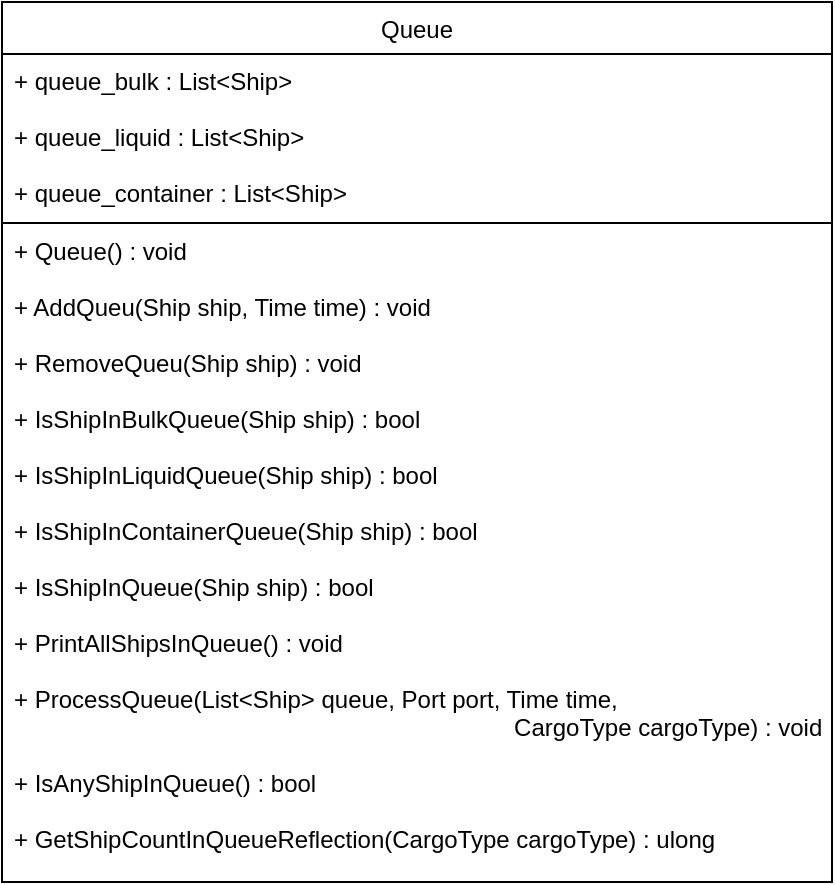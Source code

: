 <mxfile version="25.0.2">
  <diagram id="C5RBs43oDa-KdzZeNtuy" name="Page-1">
    <mxGraphModel dx="1690" dy="661" grid="0" gridSize="10" guides="0" tooltips="1" connect="1" arrows="1" fold="1" page="1" pageScale="1" pageWidth="1169" pageHeight="827" math="0" shadow="0">
      <root>
        <mxCell id="WIyWlLk6GJQsqaUBKTNV-0" />
        <mxCell id="WIyWlLk6GJQsqaUBKTNV-1" parent="WIyWlLk6GJQsqaUBKTNV-0" />
        <mxCell id="zkfFHV4jXpPFQw0GAbJ--0" value="Queue" style="swimlane;fontStyle=0;align=center;verticalAlign=top;childLayout=stackLayout;horizontal=1;startSize=26;horizontalStack=0;resizeParent=1;resizeLast=0;collapsible=1;marginBottom=0;rounded=0;shadow=0;strokeWidth=1;" parent="WIyWlLk6GJQsqaUBKTNV-1" vertex="1">
          <mxGeometry x="-632" y="32" width="415" height="440" as="geometry">
            <mxRectangle x="-656" y="42" width="160" height="26" as="alternateBounds" />
          </mxGeometry>
        </mxCell>
        <mxCell id="UHBOaMCUEMPZxtqwwTfS-5" value="+ queue_bulk : List&lt;Ship&gt; &#xa;&#xa; + queue_liquid : List&lt;Ship&gt; &#xa;&#xa;+ queue_container : List&lt;Ship&gt;" style="text;align=left;verticalAlign=top;spacingLeft=4;spacingRight=4;overflow=hidden;rotatable=0;points=[[0,0.5],[1,0.5]];portConstraint=eastwest;" parent="zkfFHV4jXpPFQw0GAbJ--0" vertex="1">
          <mxGeometry y="26" width="415" height="84" as="geometry" />
        </mxCell>
        <mxCell id="zkfFHV4jXpPFQw0GAbJ--4" value="" style="line;html=1;strokeWidth=1;align=left;verticalAlign=middle;spacingTop=-1;spacingLeft=3;spacingRight=3;rotatable=0;labelPosition=right;points=[];portConstraint=eastwest;" parent="zkfFHV4jXpPFQw0GAbJ--0" vertex="1">
          <mxGeometry y="110" width="415" height="1" as="geometry" />
        </mxCell>
        <mxCell id="EtCBlFoSebAKeMdjFQq1-0" value="+ Queue() : void&#xa;  &#xa;+ AddQueu(Ship ship, Time time) : void &#xa;&#xa;+ RemoveQueu(Ship ship) : void&#xa;&#xa; + IsShipInBulkQueue(Ship ship) : bool&#xa;&#xa; + IsShipInLiquidQueue(Ship ship) : bool&#xa;&#xa; + IsShipInContainerQueue(Ship ship) : bool&#xa;&#xa; + IsShipInQueue(Ship ship) : bool &#xa;&#xa; + PrintAllShipsInQueue() : void&#xa;&#xa; + ProcessQueue(List&lt;Ship&gt; queue, Port port, Time time,&#xa;                                                                           CargoType cargoType) : void&#xa;&#xa; + IsAnyShipInQueue() : bool&#xa;&#xa; + GetShipCountInQueueReflection(CargoType cargoType) : ulong" style="text;align=left;verticalAlign=top;spacingLeft=4;spacingRight=4;overflow=hidden;rotatable=0;points=[[0,0.5],[1,0.5]];portConstraint=eastwest;" vertex="1" parent="zkfFHV4jXpPFQw0GAbJ--0">
          <mxGeometry y="111" width="415" height="324" as="geometry" />
        </mxCell>
      </root>
    </mxGraphModel>
  </diagram>
</mxfile>
